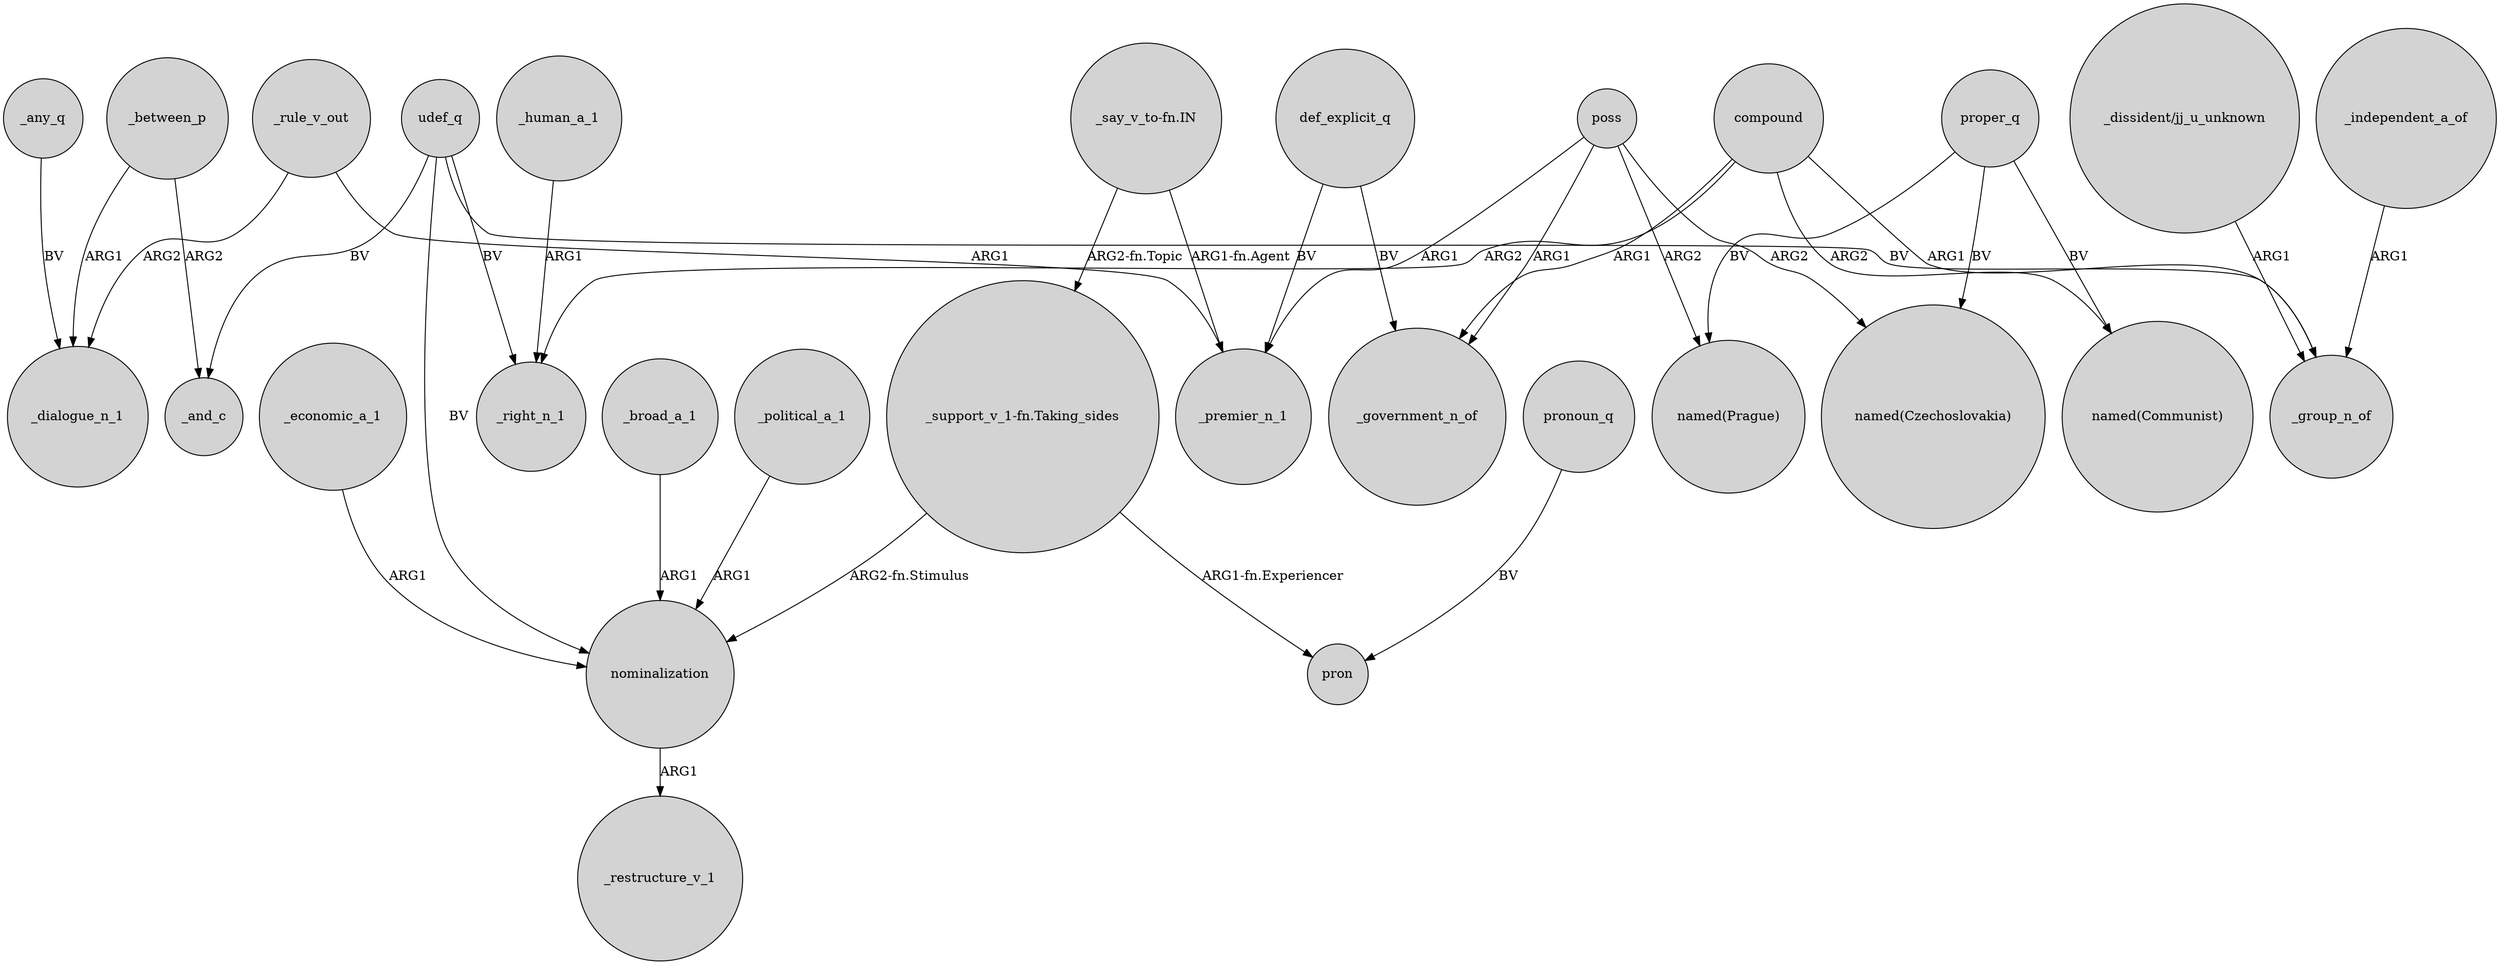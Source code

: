 digraph {
	node [shape=circle style=filled]
	_rule_v_out -> _dialogue_n_1 [label=ARG2]
	def_explicit_q -> _premier_n_1 [label=BV]
	compound -> _government_n_of [label=ARG1]
	"_say_v_to-fn.IN" -> "_support_v_1-fn.Taking_sides" [label="ARG2-fn.Topic"]
	_between_p -> _dialogue_n_1 [label=ARG1]
	poss -> _premier_n_1 [label=ARG1]
	_human_a_1 -> _right_n_1 [label=ARG1]
	poss -> _government_n_of [label=ARG1]
	"_support_v_1-fn.Taking_sides" -> nominalization [label="ARG2-fn.Stimulus"]
	proper_q -> "named(Communist)" [label=BV]
	_political_a_1 -> nominalization [label=ARG1]
	poss -> "named(Czechoslovakia)" [label=ARG2]
	nominalization -> _restructure_v_1 [label=ARG1]
	def_explicit_q -> _government_n_of [label=BV]
	compound -> _right_n_1 [label=ARG2]
	pronoun_q -> pron [label=BV]
	"_support_v_1-fn.Taking_sides" -> pron [label="ARG1-fn.Experiencer"]
	udef_q -> _right_n_1 [label=BV]
	_rule_v_out -> _premier_n_1 [label=ARG1]
	compound -> _group_n_of [label=ARG1]
	_between_p -> _and_c [label=ARG2]
	proper_q -> "named(Prague)" [label=BV]
	_economic_a_1 -> nominalization [label=ARG1]
	udef_q -> nominalization [label=BV]
	"_dissident/jj_u_unknown" -> _group_n_of [label=ARG1]
	proper_q -> "named(Czechoslovakia)" [label=BV]
	compound -> "named(Communist)" [label=ARG2]
	_any_q -> _dialogue_n_1 [label=BV]
	"_say_v_to-fn.IN" -> _premier_n_1 [label="ARG1-fn.Agent"]
	udef_q -> _and_c [label=BV]
	udef_q -> _group_n_of [label=BV]
	_independent_a_of -> _group_n_of [label=ARG1]
	poss -> "named(Prague)" [label=ARG2]
	_broad_a_1 -> nominalization [label=ARG1]
}
